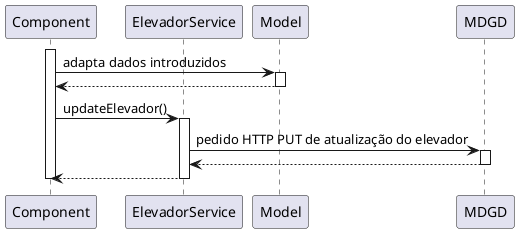 @startuml vp3

participant Component as comp
participant ElevadorService as svc
participant Model as model
participant MDGD as mdgd

activate comp
comp -> model : adapta dados introduzidos 
activate model
model --> comp
deactivate model
comp -> svc : updateElevador()
activate svc
svc -> mdgd : pedido HTTP PUT de atualização do elevador
activate mdgd
mdgd --> svc
deactivate mdgd
svc --> comp
deactivate svc
deactivate comp




@enduml